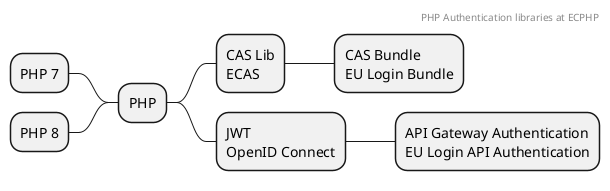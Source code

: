 @startmindmap

header
PHP Authentication libraries at ECPHP
endheader


+ PHP
-- PHP 7
-- PHP 8
**:CAS Lib
ECAS;
***:CAS Bundle
EU Login Bundle;
**:JWT
OpenID Connect;
***:API Gateway Authentication
EU Login API Authentication;

@endmindmap
